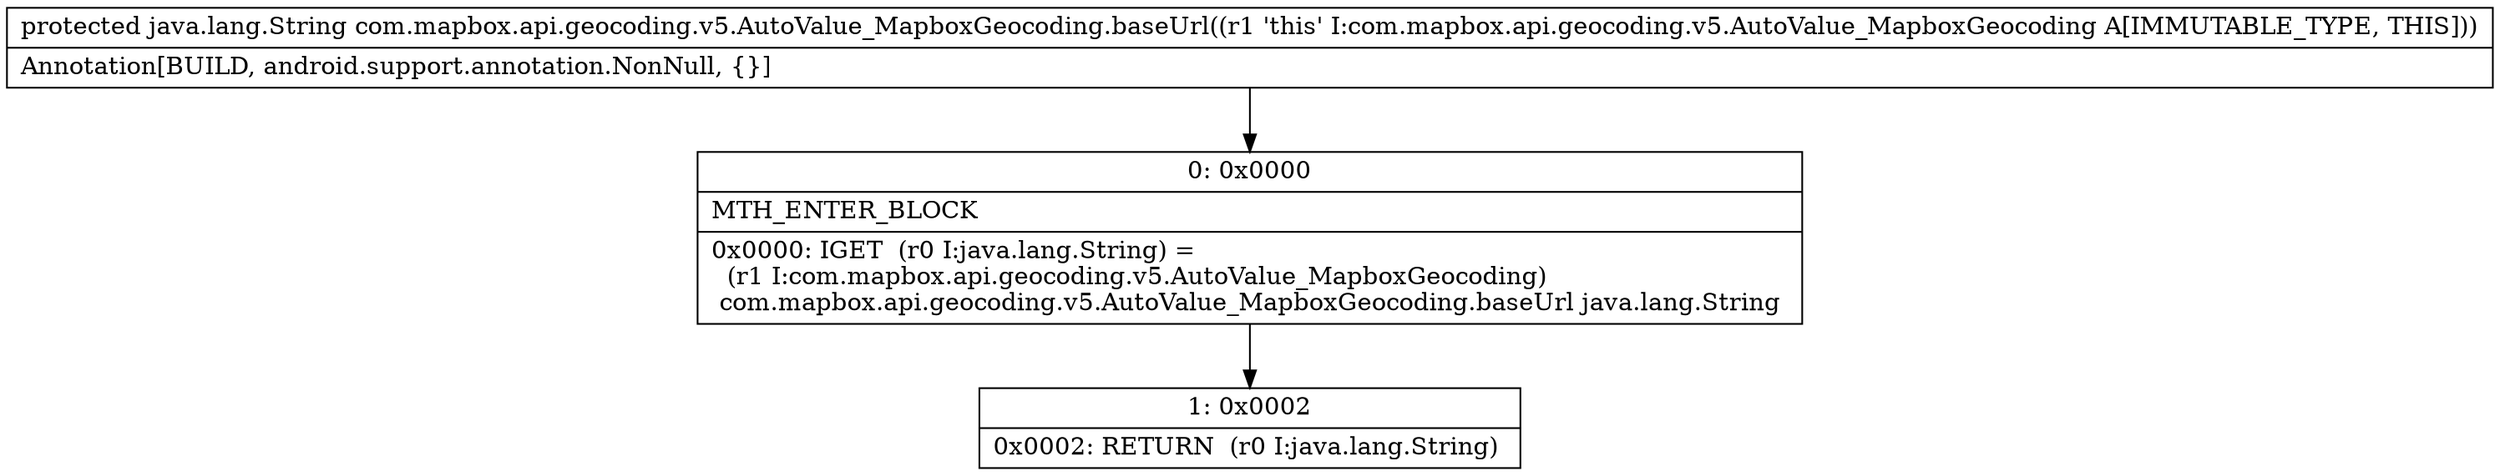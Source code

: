digraph "CFG forcom.mapbox.api.geocoding.v5.AutoValue_MapboxGeocoding.baseUrl()Ljava\/lang\/String;" {
Node_0 [shape=record,label="{0\:\ 0x0000|MTH_ENTER_BLOCK\l|0x0000: IGET  (r0 I:java.lang.String) = \l  (r1 I:com.mapbox.api.geocoding.v5.AutoValue_MapboxGeocoding)\l com.mapbox.api.geocoding.v5.AutoValue_MapboxGeocoding.baseUrl java.lang.String \l}"];
Node_1 [shape=record,label="{1\:\ 0x0002|0x0002: RETURN  (r0 I:java.lang.String) \l}"];
MethodNode[shape=record,label="{protected java.lang.String com.mapbox.api.geocoding.v5.AutoValue_MapboxGeocoding.baseUrl((r1 'this' I:com.mapbox.api.geocoding.v5.AutoValue_MapboxGeocoding A[IMMUTABLE_TYPE, THIS]))  | Annotation[BUILD, android.support.annotation.NonNull, \{\}]\l}"];
MethodNode -> Node_0;
Node_0 -> Node_1;
}

